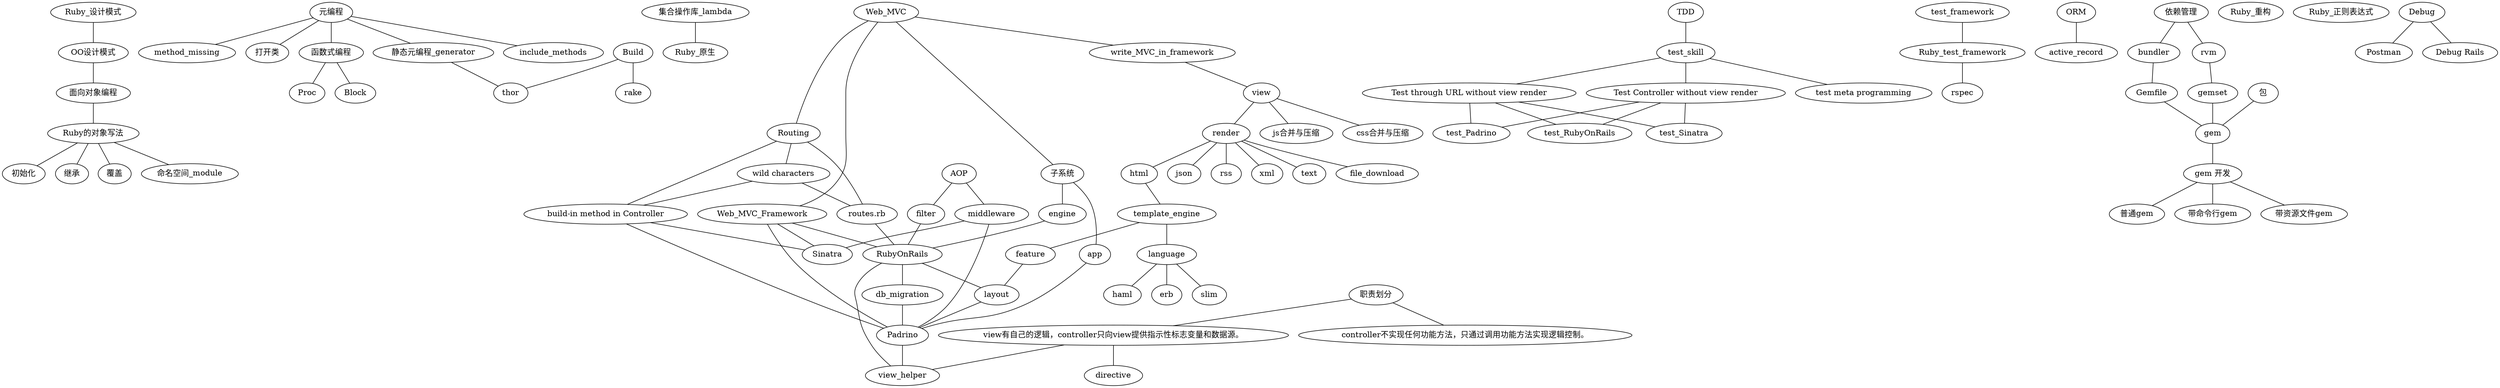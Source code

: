 graph ruby_knowlege_map {
  面向对象编程 -- Ruby的对象写法;
  Ruby的对象写法 -- 初始化;
  Ruby的对象写法 -- 继承;
  Ruby的对象写法 -- 覆盖;
  Ruby的对象写法 -- 命名空间_module;
  元编程 -- include_methods;
  元编程 -- method_missing;
  元编程 -- 打开类;
  元编程 -- 静态元编程_generator -- thor;
  元编程 -- 函数式编程 -- Block, Proc;
  集合操作库_lambda -- Ruby_原生;
  Web_MVC -- Routing -- "wild characters" -- "routes.rb", "build-in method in Controller";
  Routing -- "routes.rb" -- RubyOnRails;
  Routing -- "build-in method in Controller" -- Sinatra,Padrino
  Web_MVC -- write_MVC_in_framework -- view -- render -- html,json,rss,xml,text,file_download;
  Web_MVC -- 子系统 -- engine,app;
  engine -- RubyOnRails;
  app -- Padrino;
  html -- template_engine -- language -- haml,erb,slim;
  template_engine --  feature -- layout;
  view -- js合并与压缩,css合并与压缩;
  RubyOnRails -- layout -- Padrino;
  Web_MVC -- Web_MVC_Framework; 
  Web_MVC_Framework -- RubyOnRails;
  Web_MVC_Framework -- Padrino;
  Web_MVC_Framework -- Sinatra;
  AOP -- filter, middleware;
  filter -- RubyOnRails;
  middleware -- Sinatra, Padrino;
  TDD -- test_skill;
  test_skill -- "Test Controller without view render" -- test_Padrino, test_RubyOnRails, test_Sinatra;
  test_skill -- "Test through URL without view render" -- test_Padrino, test_RubyOnRails, test_Sinatra;
  test_skill -- "test meta programming";
  test_framework -- Ruby_test_framework -- rspec;
  职责划分 -- controller不实现任何功能方法，只通过调用功能方法实现逻辑控制。;
  职责划分 -- view有自己的逻辑，controller只向view提供指示性标志变量和数据源。;
  view有自己的逻辑，controller只向view提供指示性标志变量和数据源。 -- view_helper;
  view有自己的逻辑，controller只向view提供指示性标志变量和数据源。 -- directive;
  RubyOnRails -- view_helper;
  Padrino -- view_helper;
  Ruby_设计模式 -- OO设计模式;
  OO设计模式 -- 面向对象编程;
  ORM -- active_record;
  RubyOnRails -- db_migration;
  db_migration -- Padrino;
  Build -- rake;
  Build -- thor;
  依赖管理 -- bundler -- Gemfile -- gem;
  依赖管理 -- rvm -- gemset -- gem;
  包 -- gem -- "gem 开发" -- 普通gem, 带命令行gem,带资源文件gem;
  Ruby_重构;
  Ruby_正则表达式;
  Debug -- Postman, "Debug Rails"; 
}	